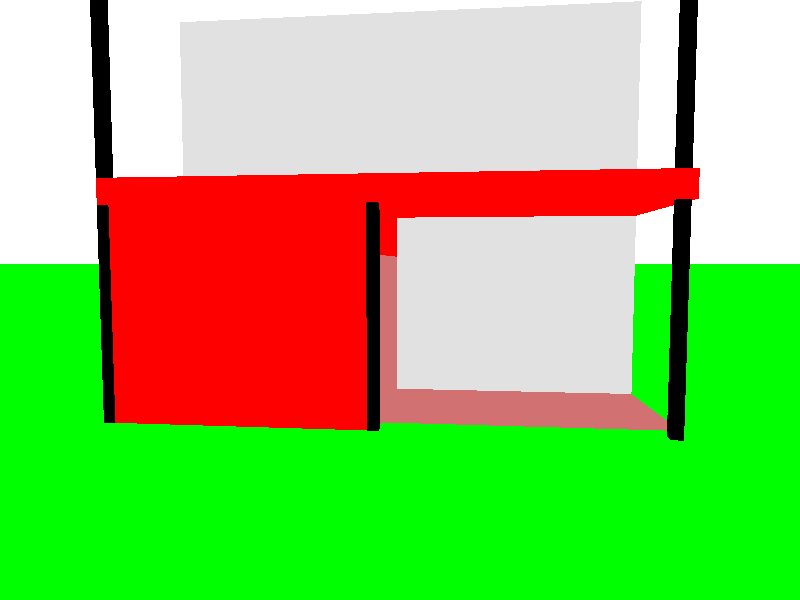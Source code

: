 //EXAMPLE OF VARIOUS SHAPES
#include "colors.inc"
#include "woods.inc"
#include "stones.inc"
#include "metals.inc"
#include "golds.inc"
#include "glass.inc"

//Place the camera
camera {
  sky <0,0,1>          //Don't change this
  direction <-1,0,0>   //Don't change this  
  location  <4000+clock,-6000,1800>  //Change this to move the camera to a different point
  look_at   <3180,1900,1300>    //Change this to point the camera at a different point
  right <-4/3,0,0>     //Don't change this
  angle 70             //Change this angle to see more or less of the scene
}

//Ambient light to "brighten up" darker pictures
global_settings { ambient_light White }
global_settings { max_trace_level 10 }

//Place a light
light_source {
  <4230,-3000,2000>    //Change this if you want to put the light at a different point
  color White*2        //Multiplying by 2 doubles the brightness
}

//Set a background color
background { color White }

//Create a "floor"
plane { <0,0,-1>, 0.0001
  texture { pigment { color Green } }  //You can change this texture if you want
}

// width*depth*height
// pole left
box { <0,0,0>, <125,125,5250> texture {pigment { color Black }} translate <0,0,0> }
// pole middle
box { <0,0,0>, <125,125,2450> texture {pigment { color Black }} translate <3018,0,0> }
// pole right
box { <0,0,0>, <125,125,5250> texture {pigment { color Black }} translate <6168,0,0> }
// house
difference {
	box { <0,0,0>, <6360,12000,5250> texture {pigment { color Grey }} }
	box { <200,200,200>, <6160,11800,5050> texture {pigment { color Grey }} }
	// window
	box { <0,0,0>, <1540,500,810> texture {pigment { color Grey }} translate <3220, -20, 1190> }
	// door (870x?)
	box { <0,0,0>, <870,500,1900> texture {pigment { color Grey }} translate <1750, -20, 190> }
	translate <0,2030,0>
}
// door (870x?)
//box { <0,0,0>, <870,50,1900> texture {pigment { color Brown }} translate <1750, 1990, 190> }
// window (1540x?)
//box { <0,0,0>, <1540,50,810> texture {pigment { color Brown }} translate <3220, 1990, 1190> }
// altan
box { <0,0,0>, <6360,2200,300> texture {pigment { color Red }} translate <0, 0, 2450> }
// altan plank (55x1900x200)
box { <0,0,0>, <55,1905,300> texture {pigment { color Red }} translate <3088, 125, 2450> }
// floor
box { <0,0,0>, <6410,1850,20> texture {pigment { color Brown }} translate <-50, 350, 0> }
// new south wall
box { <0,0,0>, <2893,85,2450> texture {pigment { color Red }} translate <125, 20, 0> }
// new west wall
box { <0,0,0>, <85,1905,2450> texture {pigment { color Red }} translate <20, 125, 0> }
// new east wall
box { <0,0,0>, <85,1905,2450> texture {pigment { color Red }} translate <3038, 125, 0> }
// new east double door 1900x1600
box { <0,0,0>, <125,1600,1900> texture {pigment { color Brown }} translate <3018, 275, 0> }
// new east door
//box { <0,0,0>, <145,900,1900> texture {pigment { color Brown }} translate <3018, 500, 0> }
// snow mobile
//box { <0,0,0>, <3000,1200,1400> texture {pigment { color Yellow }} translate <3400,140,0> }
